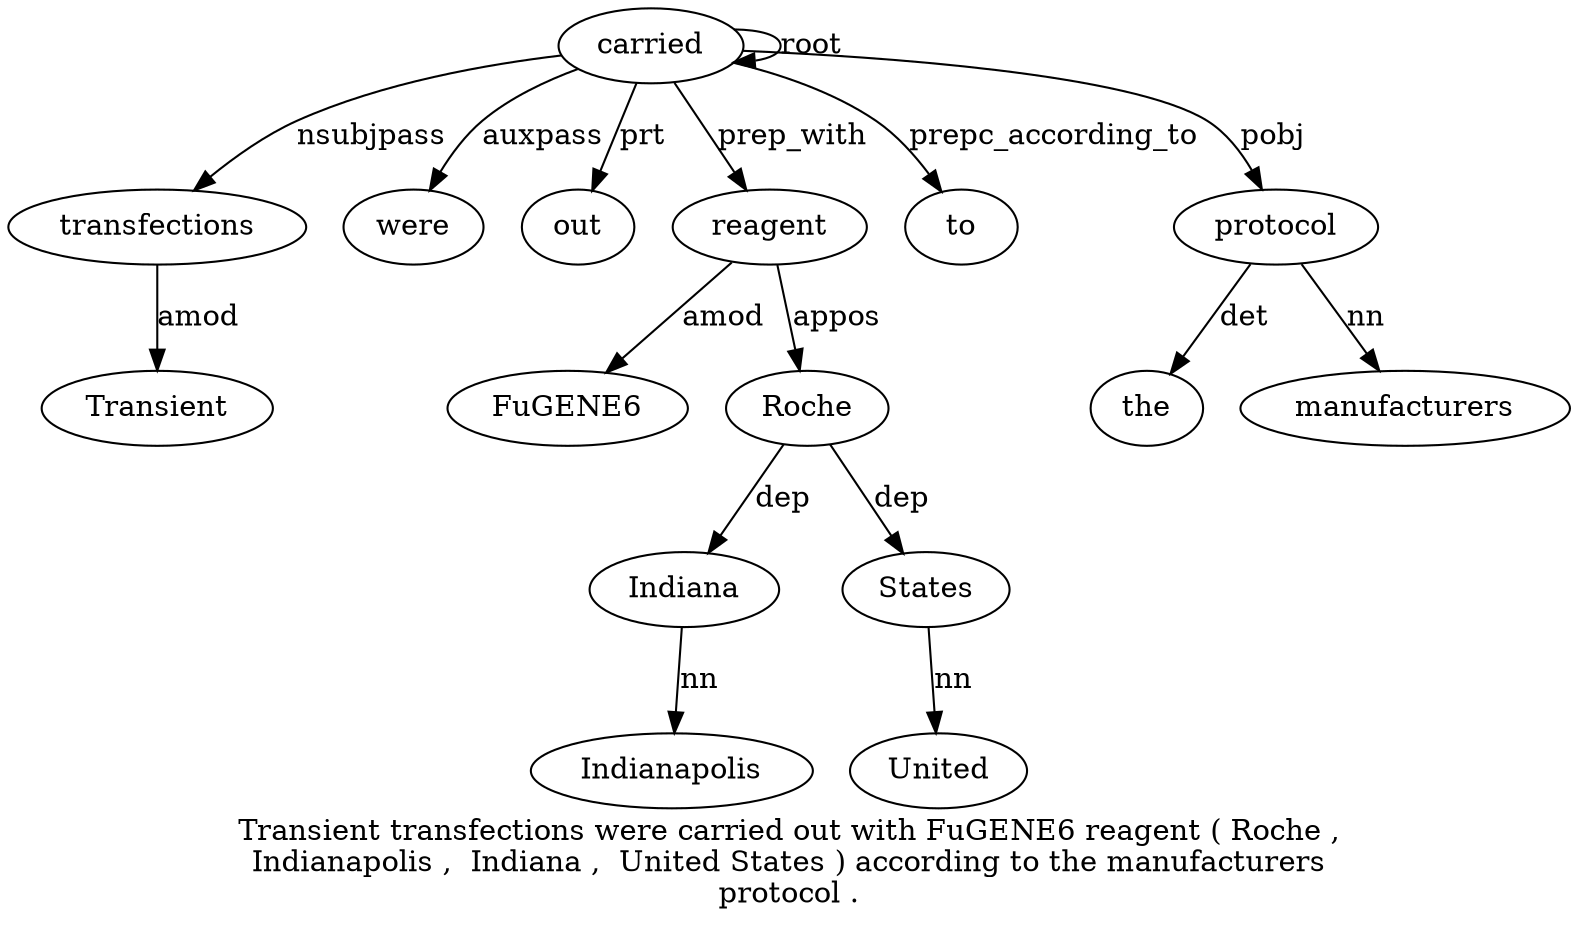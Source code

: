 digraph "Transient transfections were carried out with FuGENE6 reagent ( Roche ,  Indianapolis ,  Indiana ,  United States ) according to the manufacturers protocol ." {
label="Transient transfections were carried out with FuGENE6 reagent ( Roche ,
Indianapolis ,  Indiana ,  United States ) according to the manufacturers
protocol .";
transfections2 [style=filled, fillcolor=white, label=transfections];
Transient1 [style=filled, fillcolor=white, label=Transient];
transfections2 -> Transient1  [label=amod];
carried4 [style=filled, fillcolor=white, label=carried];
carried4 -> transfections2  [label=nsubjpass];
were3 [style=filled, fillcolor=white, label=were];
carried4 -> were3  [label=auxpass];
carried4 -> carried4  [label=root];
out5 [style=filled, fillcolor=white, label=out];
carried4 -> out5  [label=prt];
reagent8 [style=filled, fillcolor=white, label=reagent];
FuGENE67 [style=filled, fillcolor=white, label=FuGENE6];
reagent8 -> FuGENE67  [label=amod];
carried4 -> reagent8  [label=prep_with];
Roche10 [style=filled, fillcolor=white, label=Roche];
reagent8 -> Roche10  [label=appos];
Indiana14 [style=filled, fillcolor=white, label=Indiana];
Indianapolis12 [style=filled, fillcolor=white, label=Indianapolis];
Indiana14 -> Indianapolis12  [label=nn];
Roche10 -> Indiana14  [label=dep];
States17 [style=filled, fillcolor=white, label=States];
United16 [style=filled, fillcolor=white, label=United];
States17 -> United16  [label=nn];
Roche10 -> States17  [label=dep];
to20 [style=filled, fillcolor=white, label=to];
carried4 -> to20  [label=prepc_according_to];
protocol23 [style=filled, fillcolor=white, label=protocol];
the21 [style=filled, fillcolor=white, label=the];
protocol23 -> the21  [label=det];
manufacturers22 [style=filled, fillcolor=white, label=manufacturers];
protocol23 -> manufacturers22  [label=nn];
carried4 -> protocol23  [label=pobj];
}
